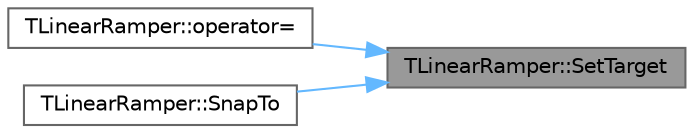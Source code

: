 digraph "TLinearRamper::SetTarget"
{
 // INTERACTIVE_SVG=YES
 // LATEX_PDF_SIZE
  bgcolor="transparent";
  edge [fontname=Helvetica,fontsize=10,labelfontname=Helvetica,labelfontsize=10];
  node [fontname=Helvetica,fontsize=10,shape=box,height=0.2,width=0.4];
  rankdir="RL";
  Node1 [id="Node000001",label="TLinearRamper::SetTarget",height=0.2,width=0.4,color="gray40", fillcolor="grey60", style="filled", fontcolor="black",tooltip=" "];
  Node1 -> Node2 [id="edge1_Node000001_Node000002",dir="back",color="steelblue1",style="solid",tooltip=" "];
  Node2 [id="Node000002",label="TLinearRamper::operator=",height=0.2,width=0.4,color="grey40", fillcolor="white", style="filled",URL="$d4/d9e/classTLinearRamper.html#a82b8687c875464c2cbe433df5a016b02",tooltip=" "];
  Node1 -> Node3 [id="edge2_Node000001_Node000003",dir="back",color="steelblue1",style="solid",tooltip=" "];
  Node3 [id="Node000003",label="TLinearRamper::SnapTo",height=0.2,width=0.4,color="grey40", fillcolor="white", style="filled",URL="$d4/d9e/classTLinearRamper.html#a059a54bcb02692e570249323a7fea2b2",tooltip=" "];
}
